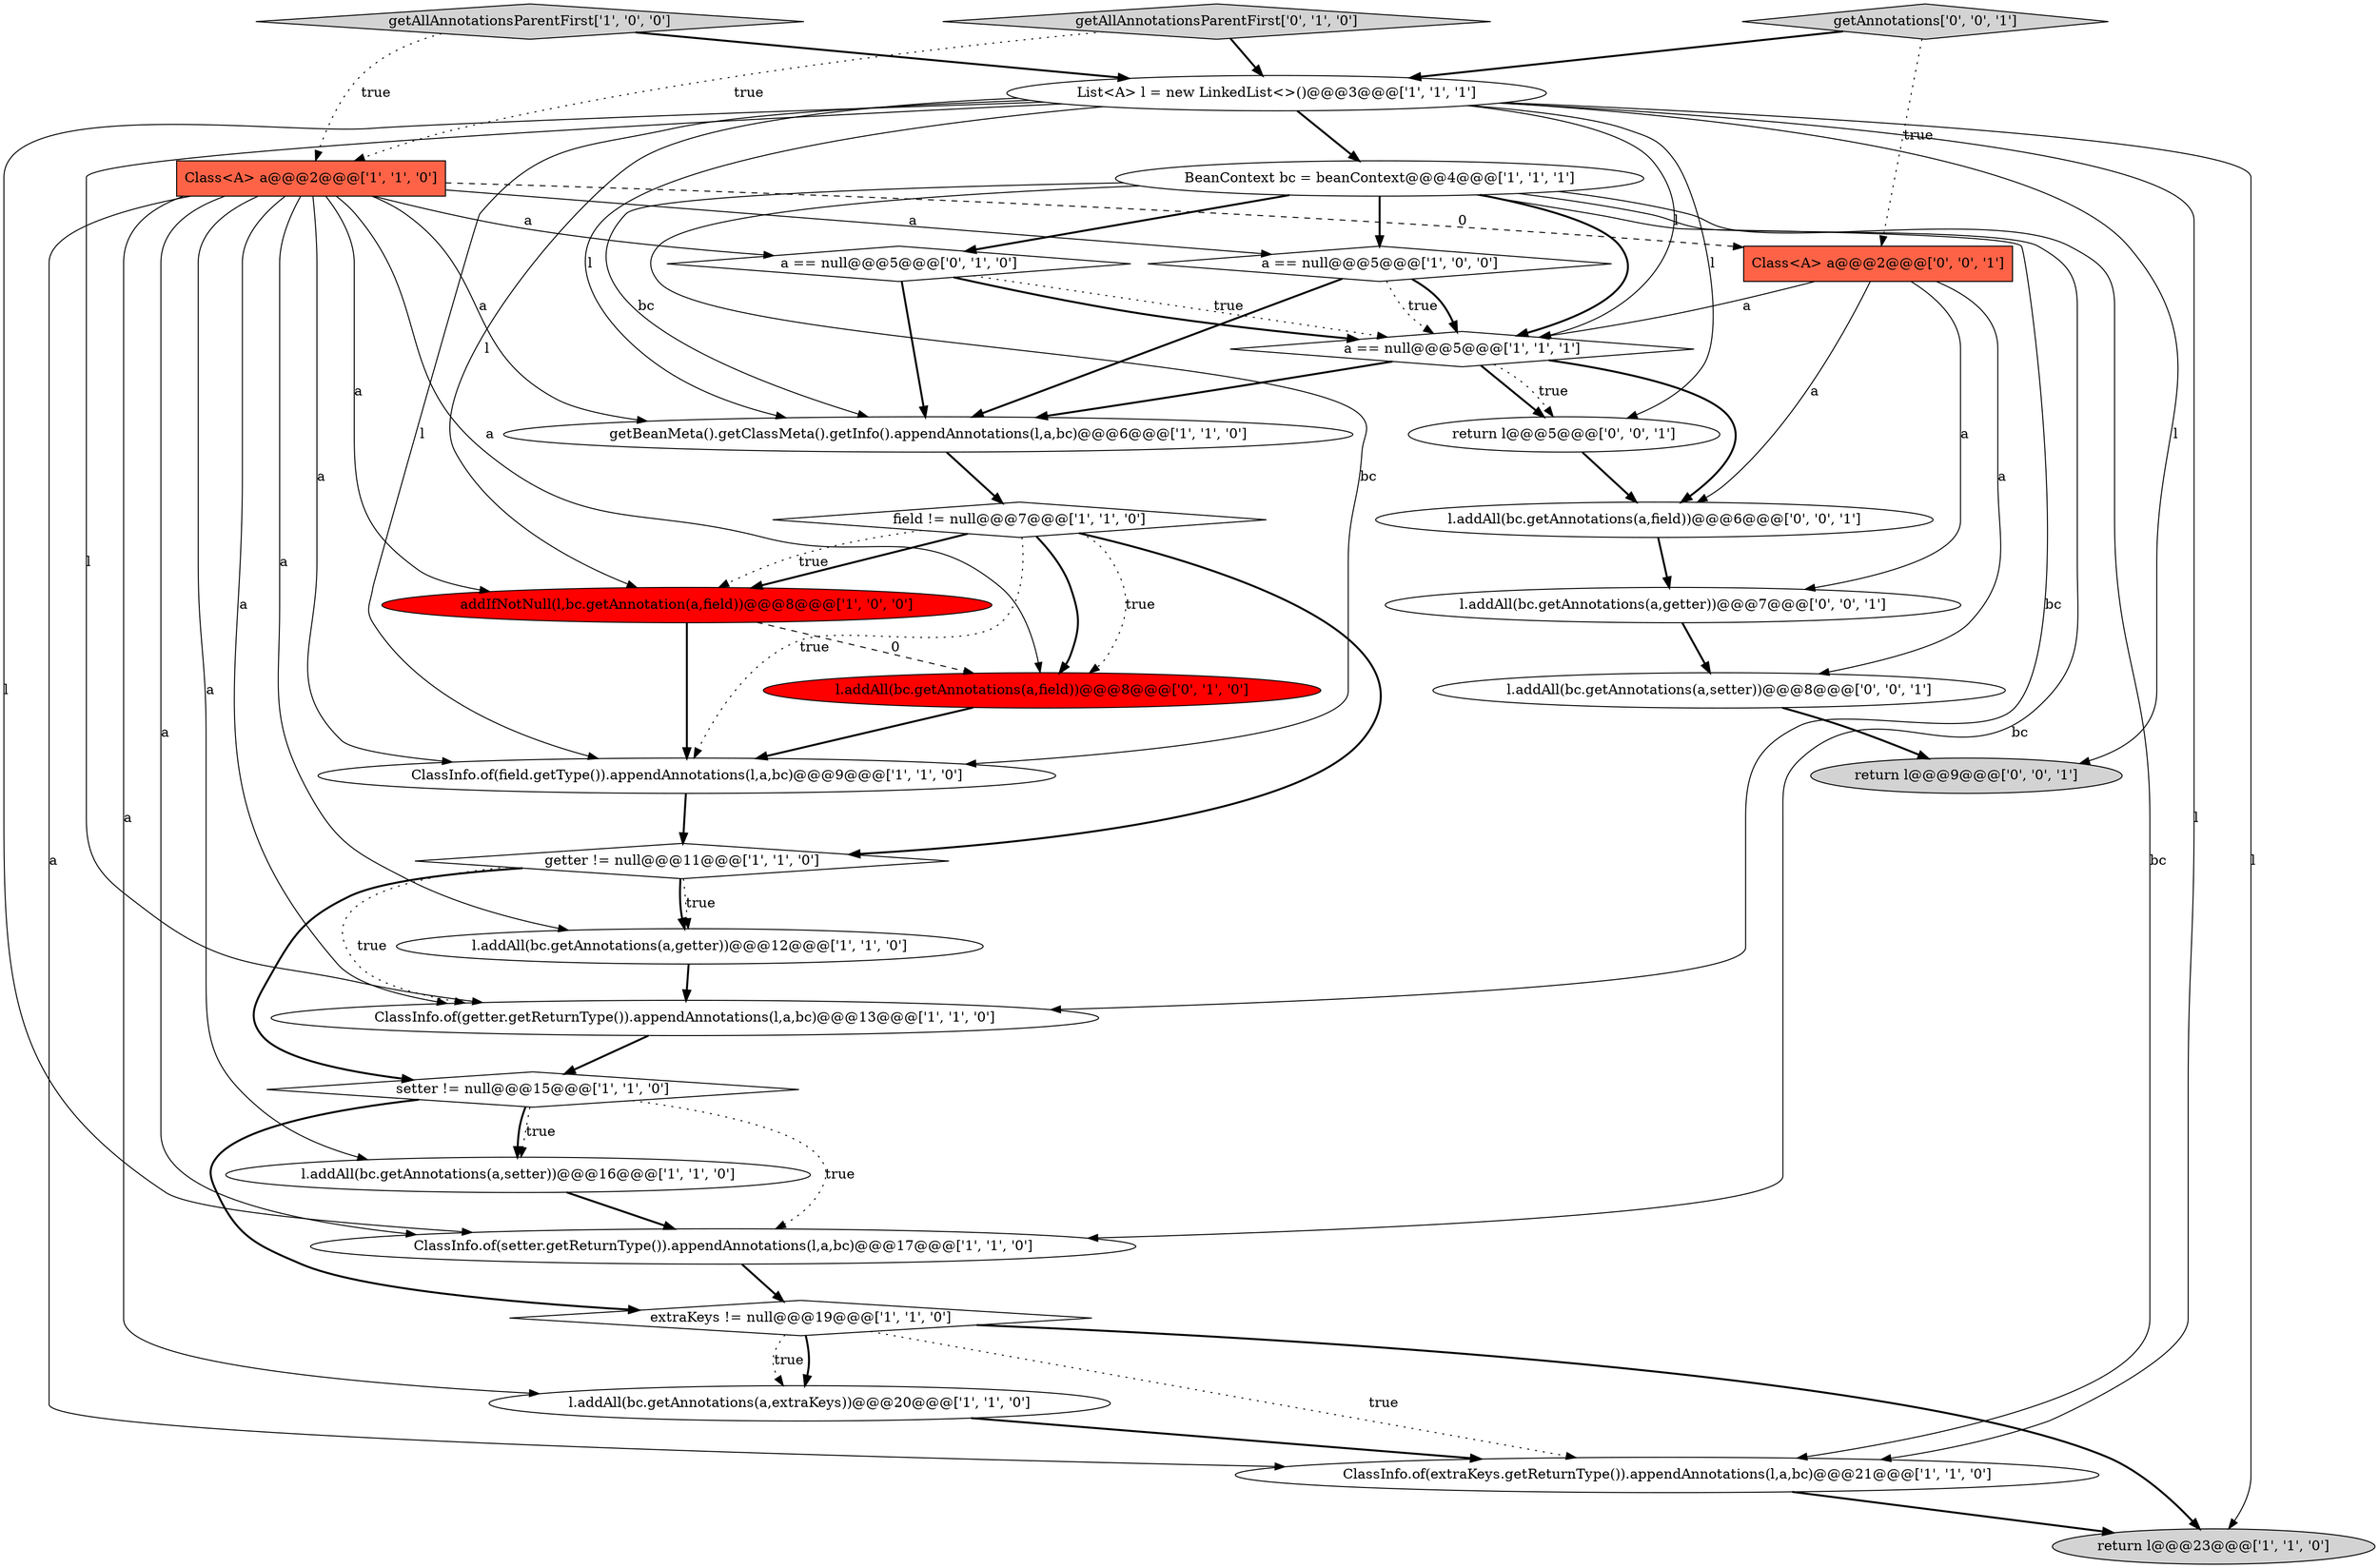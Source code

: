 digraph {
14 [style = filled, label = "getAllAnnotationsParentFirst['1', '0', '0']", fillcolor = lightgray, shape = diamond image = "AAA0AAABBB1BBB"];
6 [style = filled, label = "Class<A> a@@@2@@@['1', '1', '0']", fillcolor = tomato, shape = box image = "AAA0AAABBB1BBB"];
10 [style = filled, label = "getBeanMeta().getClassMeta().getInfo().appendAnnotations(l,a,bc)@@@6@@@['1', '1', '0']", fillcolor = white, shape = ellipse image = "AAA0AAABBB1BBB"];
27 [style = filled, label = "Class<A> a@@@2@@@['0', '0', '1']", fillcolor = tomato, shape = box image = "AAA0AAABBB3BBB"];
4 [style = filled, label = "l.addAll(bc.getAnnotations(a,getter))@@@12@@@['1', '1', '0']", fillcolor = white, shape = ellipse image = "AAA0AAABBB1BBB"];
3 [style = filled, label = "ClassInfo.of(field.getType()).appendAnnotations(l,a,bc)@@@9@@@['1', '1', '0']", fillcolor = white, shape = ellipse image = "AAA0AAABBB1BBB"];
13 [style = filled, label = "return l@@@23@@@['1', '1', '0']", fillcolor = lightgray, shape = ellipse image = "AAA0AAABBB1BBB"];
7 [style = filled, label = "a == null@@@5@@@['1', '0', '0']", fillcolor = white, shape = diamond image = "AAA0AAABBB1BBB"];
17 [style = filled, label = "addIfNotNull(l,bc.getAnnotation(a,field))@@@8@@@['1', '0', '0']", fillcolor = red, shape = ellipse image = "AAA1AAABBB1BBB"];
29 [style = filled, label = "return l@@@5@@@['0', '0', '1']", fillcolor = white, shape = ellipse image = "AAA0AAABBB3BBB"];
26 [style = filled, label = "getAnnotations['0', '0', '1']", fillcolor = lightgray, shape = diamond image = "AAA0AAABBB3BBB"];
0 [style = filled, label = "ClassInfo.of(getter.getReturnType()).appendAnnotations(l,a,bc)@@@13@@@['1', '1', '0']", fillcolor = white, shape = ellipse image = "AAA0AAABBB1BBB"];
18 [style = filled, label = "BeanContext bc = beanContext@@@4@@@['1', '1', '1']", fillcolor = white, shape = ellipse image = "AAA0AAABBB1BBB"];
11 [style = filled, label = "setter != null@@@15@@@['1', '1', '0']", fillcolor = white, shape = diamond image = "AAA0AAABBB1BBB"];
15 [style = filled, label = "List<A> l = new LinkedList<>()@@@3@@@['1', '1', '1']", fillcolor = white, shape = ellipse image = "AAA0AAABBB1BBB"];
8 [style = filled, label = "l.addAll(bc.getAnnotations(a,setter))@@@16@@@['1', '1', '0']", fillcolor = white, shape = ellipse image = "AAA0AAABBB1BBB"];
22 [style = filled, label = "a == null@@@5@@@['0', '1', '0']", fillcolor = white, shape = diamond image = "AAA0AAABBB2BBB"];
28 [style = filled, label = "return l@@@9@@@['0', '0', '1']", fillcolor = lightgray, shape = ellipse image = "AAA0AAABBB3BBB"];
25 [style = filled, label = "l.addAll(bc.getAnnotations(a,setter))@@@8@@@['0', '0', '1']", fillcolor = white, shape = ellipse image = "AAA0AAABBB3BBB"];
12 [style = filled, label = "a == null@@@5@@@['1', '1', '1']", fillcolor = white, shape = diamond image = "AAA0AAABBB1BBB"];
20 [style = filled, label = "getAllAnnotationsParentFirst['0', '1', '0']", fillcolor = lightgray, shape = diamond image = "AAA0AAABBB2BBB"];
5 [style = filled, label = "extraKeys != null@@@19@@@['1', '1', '0']", fillcolor = white, shape = diamond image = "AAA0AAABBB1BBB"];
19 [style = filled, label = "ClassInfo.of(setter.getReturnType()).appendAnnotations(l,a,bc)@@@17@@@['1', '1', '0']", fillcolor = white, shape = ellipse image = "AAA0AAABBB1BBB"];
16 [style = filled, label = "l.addAll(bc.getAnnotations(a,extraKeys))@@@20@@@['1', '1', '0']", fillcolor = white, shape = ellipse image = "AAA0AAABBB1BBB"];
2 [style = filled, label = "field != null@@@7@@@['1', '1', '0']", fillcolor = white, shape = diamond image = "AAA0AAABBB1BBB"];
23 [style = filled, label = "l.addAll(bc.getAnnotations(a,field))@@@6@@@['0', '0', '1']", fillcolor = white, shape = ellipse image = "AAA0AAABBB3BBB"];
1 [style = filled, label = "ClassInfo.of(extraKeys.getReturnType()).appendAnnotations(l,a,bc)@@@21@@@['1', '1', '0']", fillcolor = white, shape = ellipse image = "AAA0AAABBB1BBB"];
21 [style = filled, label = "l.addAll(bc.getAnnotations(a,field))@@@8@@@['0', '1', '0']", fillcolor = red, shape = ellipse image = "AAA1AAABBB2BBB"];
24 [style = filled, label = "l.addAll(bc.getAnnotations(a,getter))@@@7@@@['0', '0', '1']", fillcolor = white, shape = ellipse image = "AAA0AAABBB3BBB"];
9 [style = filled, label = "getter != null@@@11@@@['1', '1', '0']", fillcolor = white, shape = diamond image = "AAA0AAABBB1BBB"];
9->11 [style = bold, label=""];
5->1 [style = dotted, label="true"];
15->10 [style = solid, label="l"];
27->12 [style = solid, label="a"];
1->13 [style = bold, label=""];
19->5 [style = bold, label=""];
27->23 [style = solid, label="a"];
12->10 [style = bold, label=""];
18->22 [style = bold, label=""];
6->8 [style = solid, label="a"];
26->15 [style = bold, label=""];
18->3 [style = solid, label="bc"];
11->8 [style = dotted, label="true"];
20->15 [style = bold, label=""];
21->3 [style = bold, label=""];
15->0 [style = solid, label="l"];
2->3 [style = dotted, label="true"];
15->1 [style = solid, label="l"];
25->28 [style = bold, label=""];
6->0 [style = solid, label="a"];
6->16 [style = solid, label="a"];
18->12 [style = bold, label=""];
15->17 [style = solid, label="l"];
2->21 [style = dotted, label="true"];
2->9 [style = bold, label=""];
29->23 [style = bold, label=""];
6->10 [style = solid, label="a"];
6->21 [style = solid, label="a"];
4->0 [style = bold, label=""];
7->12 [style = dotted, label="true"];
12->29 [style = bold, label=""];
6->22 [style = solid, label="a"];
18->0 [style = solid, label="bc"];
6->27 [style = dashed, label="0"];
2->21 [style = bold, label=""];
18->10 [style = solid, label="bc"];
9->4 [style = dotted, label="true"];
11->8 [style = bold, label=""];
6->7 [style = solid, label="a"];
10->2 [style = bold, label=""];
14->15 [style = bold, label=""];
11->19 [style = dotted, label="true"];
18->7 [style = bold, label=""];
6->3 [style = solid, label="a"];
6->17 [style = solid, label="a"];
20->6 [style = dotted, label="true"];
2->17 [style = bold, label=""];
9->0 [style = dotted, label="true"];
26->27 [style = dotted, label="true"];
15->29 [style = solid, label="l"];
0->11 [style = bold, label=""];
18->19 [style = solid, label="bc"];
15->12 [style = solid, label="l"];
6->19 [style = solid, label="a"];
15->28 [style = solid, label="l"];
5->16 [style = bold, label=""];
3->9 [style = bold, label=""];
11->5 [style = bold, label=""];
16->1 [style = bold, label=""];
24->25 [style = bold, label=""];
5->13 [style = bold, label=""];
5->16 [style = dotted, label="true"];
22->10 [style = bold, label=""];
17->3 [style = bold, label=""];
15->3 [style = solid, label="l"];
27->24 [style = solid, label="a"];
14->6 [style = dotted, label="true"];
15->13 [style = solid, label="l"];
6->1 [style = solid, label="a"];
12->29 [style = dotted, label="true"];
7->12 [style = bold, label=""];
7->10 [style = bold, label=""];
8->19 [style = bold, label=""];
18->1 [style = solid, label="bc"];
9->4 [style = bold, label=""];
2->17 [style = dotted, label="true"];
15->19 [style = solid, label="l"];
17->21 [style = dashed, label="0"];
15->18 [style = bold, label=""];
22->12 [style = dotted, label="true"];
23->24 [style = bold, label=""];
22->12 [style = bold, label=""];
27->25 [style = solid, label="a"];
12->23 [style = bold, label=""];
6->4 [style = solid, label="a"];
}
